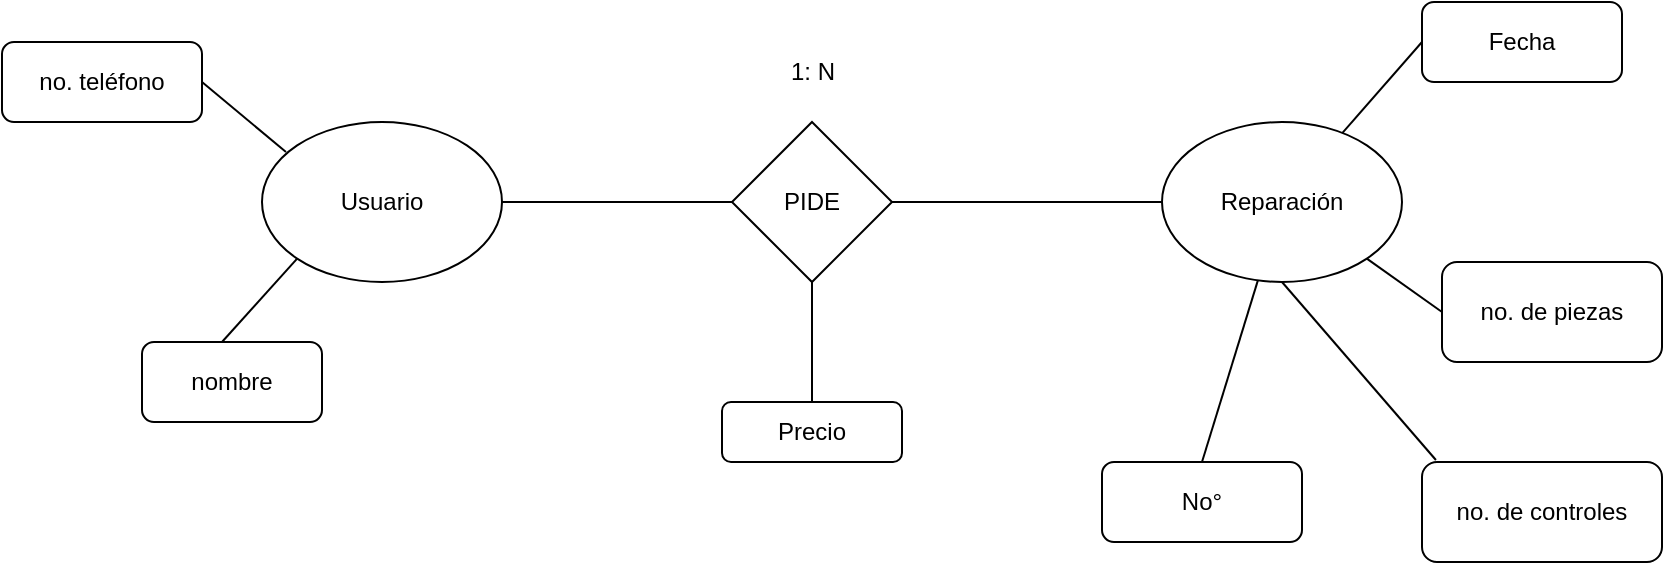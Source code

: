 <mxfile version="15.5.8" type="github">
  <diagram id="kgpKYQtTHZ0yAKxKKP6v" name="Page-1">
    <mxGraphModel dx="923" dy="403" grid="1" gridSize="10" guides="1" tooltips="1" connect="1" arrows="1" fold="1" page="1" pageScale="1" pageWidth="850" pageHeight="1100" math="0" shadow="0">
      <root>
        <mxCell id="0" />
        <mxCell id="1" parent="0" />
        <mxCell id="k1BE21KGx5wKdnwwqQh_-1" value="" style="ellipse;whiteSpace=wrap;html=1;" vertex="1" parent="1">
          <mxGeometry x="150" y="70" width="120" height="80" as="geometry" />
        </mxCell>
        <mxCell id="k1BE21KGx5wKdnwwqQh_-2" value="" style="ellipse;whiteSpace=wrap;html=1;" vertex="1" parent="1">
          <mxGeometry x="600" y="70" width="120" height="80" as="geometry" />
        </mxCell>
        <mxCell id="k1BE21KGx5wKdnwwqQh_-3" value="" style="rhombus;whiteSpace=wrap;html=1;" vertex="1" parent="1">
          <mxGeometry x="385" y="70" width="80" height="80" as="geometry" />
        </mxCell>
        <mxCell id="k1BE21KGx5wKdnwwqQh_-4" value="" style="endArrow=none;html=1;rounded=0;exitX=1;exitY=0.5;exitDx=0;exitDy=0;entryX=0;entryY=0.5;entryDx=0;entryDy=0;" edge="1" parent="1" source="k1BE21KGx5wKdnwwqQh_-1" target="k1BE21KGx5wKdnwwqQh_-3">
          <mxGeometry width="50" height="50" relative="1" as="geometry">
            <mxPoint x="400" y="260" as="sourcePoint" />
            <mxPoint x="450" y="210" as="targetPoint" />
          </mxGeometry>
        </mxCell>
        <mxCell id="k1BE21KGx5wKdnwwqQh_-5" value="" style="endArrow=none;html=1;rounded=0;exitX=1;exitY=0.5;exitDx=0;exitDy=0;entryX=0;entryY=0.5;entryDx=0;entryDy=0;" edge="1" parent="1" source="k1BE21KGx5wKdnwwqQh_-3" target="k1BE21KGx5wKdnwwqQh_-2">
          <mxGeometry width="50" height="50" relative="1" as="geometry">
            <mxPoint x="400" y="260" as="sourcePoint" />
            <mxPoint x="450" y="210" as="targetPoint" />
          </mxGeometry>
        </mxCell>
        <mxCell id="k1BE21KGx5wKdnwwqQh_-7" value="&lt;font style=&quot;vertical-align: inherit&quot;&gt;&lt;font style=&quot;vertical-align: inherit&quot;&gt;Usuario&lt;/font&gt;&lt;/font&gt;" style="text;html=1;strokeColor=none;fillColor=none;align=center;verticalAlign=middle;whiteSpace=wrap;rounded=0;" vertex="1" parent="1">
          <mxGeometry x="180" y="95" width="60" height="30" as="geometry" />
        </mxCell>
        <mxCell id="k1BE21KGx5wKdnwwqQh_-8" value="&lt;font style=&quot;vertical-align: inherit&quot;&gt;&lt;font style=&quot;vertical-align: inherit&quot;&gt;PIDE&lt;/font&gt;&lt;/font&gt;" style="text;html=1;strokeColor=none;fillColor=none;align=center;verticalAlign=middle;whiteSpace=wrap;rounded=0;" vertex="1" parent="1">
          <mxGeometry x="395" y="95" width="60" height="30" as="geometry" />
        </mxCell>
        <mxCell id="k1BE21KGx5wKdnwwqQh_-9" value="&lt;font style=&quot;vertical-align: inherit&quot;&gt;&lt;font style=&quot;vertical-align: inherit&quot;&gt;Reparación&lt;/font&gt;&lt;/font&gt;" style="text;html=1;strokeColor=none;fillColor=none;align=center;verticalAlign=middle;whiteSpace=wrap;rounded=0;" vertex="1" parent="1">
          <mxGeometry x="630" y="95" width="60" height="30" as="geometry" />
        </mxCell>
        <mxCell id="k1BE21KGx5wKdnwwqQh_-10" value="" style="endArrow=none;html=1;rounded=0;entryX=0;entryY=1;entryDx=0;entryDy=0;" edge="1" parent="1" target="k1BE21KGx5wKdnwwqQh_-1">
          <mxGeometry width="50" height="50" relative="1" as="geometry">
            <mxPoint x="130" y="180" as="sourcePoint" />
            <mxPoint x="450" y="210" as="targetPoint" />
            <Array as="points" />
          </mxGeometry>
        </mxCell>
        <mxCell id="k1BE21KGx5wKdnwwqQh_-11" value="&lt;font style=&quot;vertical-align: inherit&quot;&gt;&lt;font style=&quot;vertical-align: inherit&quot;&gt;nombre&lt;/font&gt;&lt;/font&gt;" style="rounded=1;whiteSpace=wrap;html=1;" vertex="1" parent="1">
          <mxGeometry x="90" y="180" width="90" height="40" as="geometry" />
        </mxCell>
        <mxCell id="k1BE21KGx5wKdnwwqQh_-12" value="&lt;font style=&quot;vertical-align: inherit&quot;&gt;&lt;font style=&quot;vertical-align: inherit&quot;&gt;&lt;font style=&quot;vertical-align: inherit&quot;&gt;&lt;font style=&quot;vertical-align: inherit&quot;&gt;no. &lt;/font&gt;&lt;font style=&quot;vertical-align: inherit&quot;&gt;teléfono&lt;/font&gt;&lt;/font&gt;&lt;/font&gt;&lt;/font&gt;" style="rounded=1;whiteSpace=wrap;html=1;" vertex="1" parent="1">
          <mxGeometry x="20" y="30" width="100" height="40" as="geometry" />
        </mxCell>
        <mxCell id="k1BE21KGx5wKdnwwqQh_-13" value="" style="endArrow=none;html=1;rounded=0;entryX=1;entryY=0.5;entryDx=0;entryDy=0;exitX=0.1;exitY=0.188;exitDx=0;exitDy=0;exitPerimeter=0;" edge="1" parent="1" source="k1BE21KGx5wKdnwwqQh_-1" target="k1BE21KGx5wKdnwwqQh_-12">
          <mxGeometry width="50" height="50" relative="1" as="geometry">
            <mxPoint x="400" y="260" as="sourcePoint" />
            <mxPoint x="450" y="210" as="targetPoint" />
          </mxGeometry>
        </mxCell>
        <mxCell id="k1BE21KGx5wKdnwwqQh_-14" value="&lt;font style=&quot;vertical-align: inherit&quot;&gt;&lt;font style=&quot;vertical-align: inherit&quot;&gt;Fecha&lt;/font&gt;&lt;/font&gt;" style="rounded=1;whiteSpace=wrap;html=1;" vertex="1" parent="1">
          <mxGeometry x="730" y="10" width="100" height="40" as="geometry" />
        </mxCell>
        <mxCell id="k1BE21KGx5wKdnwwqQh_-15" value="&lt;font style=&quot;vertical-align: inherit&quot;&gt;&lt;font style=&quot;vertical-align: inherit&quot;&gt;no. de piezas&lt;/font&gt;&lt;/font&gt;" style="rounded=1;whiteSpace=wrap;html=1;" vertex="1" parent="1">
          <mxGeometry x="740" y="140" width="110" height="50" as="geometry" />
        </mxCell>
        <mxCell id="k1BE21KGx5wKdnwwqQh_-16" value="" style="endArrow=none;html=1;rounded=0;entryX=0;entryY=0.5;entryDx=0;entryDy=0;" edge="1" parent="1" source="k1BE21KGx5wKdnwwqQh_-2" target="k1BE21KGx5wKdnwwqQh_-14">
          <mxGeometry width="50" height="50" relative="1" as="geometry">
            <mxPoint x="400" y="260" as="sourcePoint" />
            <mxPoint x="450" y="210" as="targetPoint" />
          </mxGeometry>
        </mxCell>
        <mxCell id="k1BE21KGx5wKdnwwqQh_-17" value="" style="endArrow=none;html=1;rounded=0;entryX=1;entryY=1;entryDx=0;entryDy=0;exitX=0;exitY=0.5;exitDx=0;exitDy=0;" edge="1" parent="1" source="k1BE21KGx5wKdnwwqQh_-15" target="k1BE21KGx5wKdnwwqQh_-2">
          <mxGeometry width="50" height="50" relative="1" as="geometry">
            <mxPoint x="400" y="260" as="sourcePoint" />
            <mxPoint x="450" y="210" as="targetPoint" />
          </mxGeometry>
        </mxCell>
        <mxCell id="k1BE21KGx5wKdnwwqQh_-18" value="&lt;font style=&quot;vertical-align: inherit&quot;&gt;&lt;font style=&quot;vertical-align: inherit&quot;&gt;no. de controles&lt;/font&gt;&lt;/font&gt;" style="rounded=1;whiteSpace=wrap;html=1;" vertex="1" parent="1">
          <mxGeometry x="730" y="240" width="120" height="50" as="geometry" />
        </mxCell>
        <mxCell id="k1BE21KGx5wKdnwwqQh_-19" value="" style="endArrow=none;html=1;rounded=0;entryX=0.5;entryY=1;entryDx=0;entryDy=0;exitX=0.058;exitY=-0.02;exitDx=0;exitDy=0;exitPerimeter=0;" edge="1" parent="1" source="k1BE21KGx5wKdnwwqQh_-18" target="k1BE21KGx5wKdnwwqQh_-2">
          <mxGeometry width="50" height="50" relative="1" as="geometry">
            <mxPoint x="400" y="260" as="sourcePoint" />
            <mxPoint x="450" y="210" as="targetPoint" />
          </mxGeometry>
        </mxCell>
        <mxCell id="k1BE21KGx5wKdnwwqQh_-20" value="&lt;font style=&quot;vertical-align: inherit&quot;&gt;&lt;font style=&quot;vertical-align: inherit&quot;&gt;No°&lt;/font&gt;&lt;/font&gt;" style="rounded=1;whiteSpace=wrap;html=1;" vertex="1" parent="1">
          <mxGeometry x="570" y="240" width="100" height="40" as="geometry" />
        </mxCell>
        <mxCell id="k1BE21KGx5wKdnwwqQh_-22" value="" style="endArrow=none;html=1;rounded=0;exitX=0.5;exitY=0;exitDx=0;exitDy=0;" edge="1" parent="1" source="k1BE21KGx5wKdnwwqQh_-20" target="k1BE21KGx5wKdnwwqQh_-2">
          <mxGeometry width="50" height="50" relative="1" as="geometry">
            <mxPoint x="620" y="230" as="sourcePoint" />
            <mxPoint x="450" y="60" as="targetPoint" />
          </mxGeometry>
        </mxCell>
        <mxCell id="k1BE21KGx5wKdnwwqQh_-23" value="" style="endArrow=none;html=1;rounded=0;entryX=0.5;entryY=1;entryDx=0;entryDy=0;" edge="1" parent="1" target="k1BE21KGx5wKdnwwqQh_-3">
          <mxGeometry width="50" height="50" relative="1" as="geometry">
            <mxPoint x="425" y="210" as="sourcePoint" />
            <mxPoint x="450" y="60" as="targetPoint" />
          </mxGeometry>
        </mxCell>
        <mxCell id="k1BE21KGx5wKdnwwqQh_-24" value="&lt;font style=&quot;vertical-align: inherit&quot;&gt;&lt;font style=&quot;vertical-align: inherit&quot;&gt;Precio&lt;/font&gt;&lt;/font&gt;" style="rounded=1;whiteSpace=wrap;html=1;" vertex="1" parent="1">
          <mxGeometry x="380" y="210" width="90" height="30" as="geometry" />
        </mxCell>
        <mxCell id="k1BE21KGx5wKdnwwqQh_-25" value="&lt;font style=&quot;vertical-align: inherit&quot;&gt;&lt;font style=&quot;vertical-align: inherit&quot;&gt;&lt;font style=&quot;vertical-align: inherit&quot;&gt;&lt;font style=&quot;vertical-align: inherit&quot;&gt;1: N&lt;/font&gt;&lt;/font&gt;&lt;/font&gt;&lt;/font&gt;" style="text;html=1;strokeColor=none;fillColor=none;align=center;verticalAlign=middle;whiteSpace=wrap;rounded=0;" vertex="1" parent="1">
          <mxGeometry x="382.5" y="20" width="85" height="50" as="geometry" />
        </mxCell>
      </root>
    </mxGraphModel>
  </diagram>
</mxfile>
